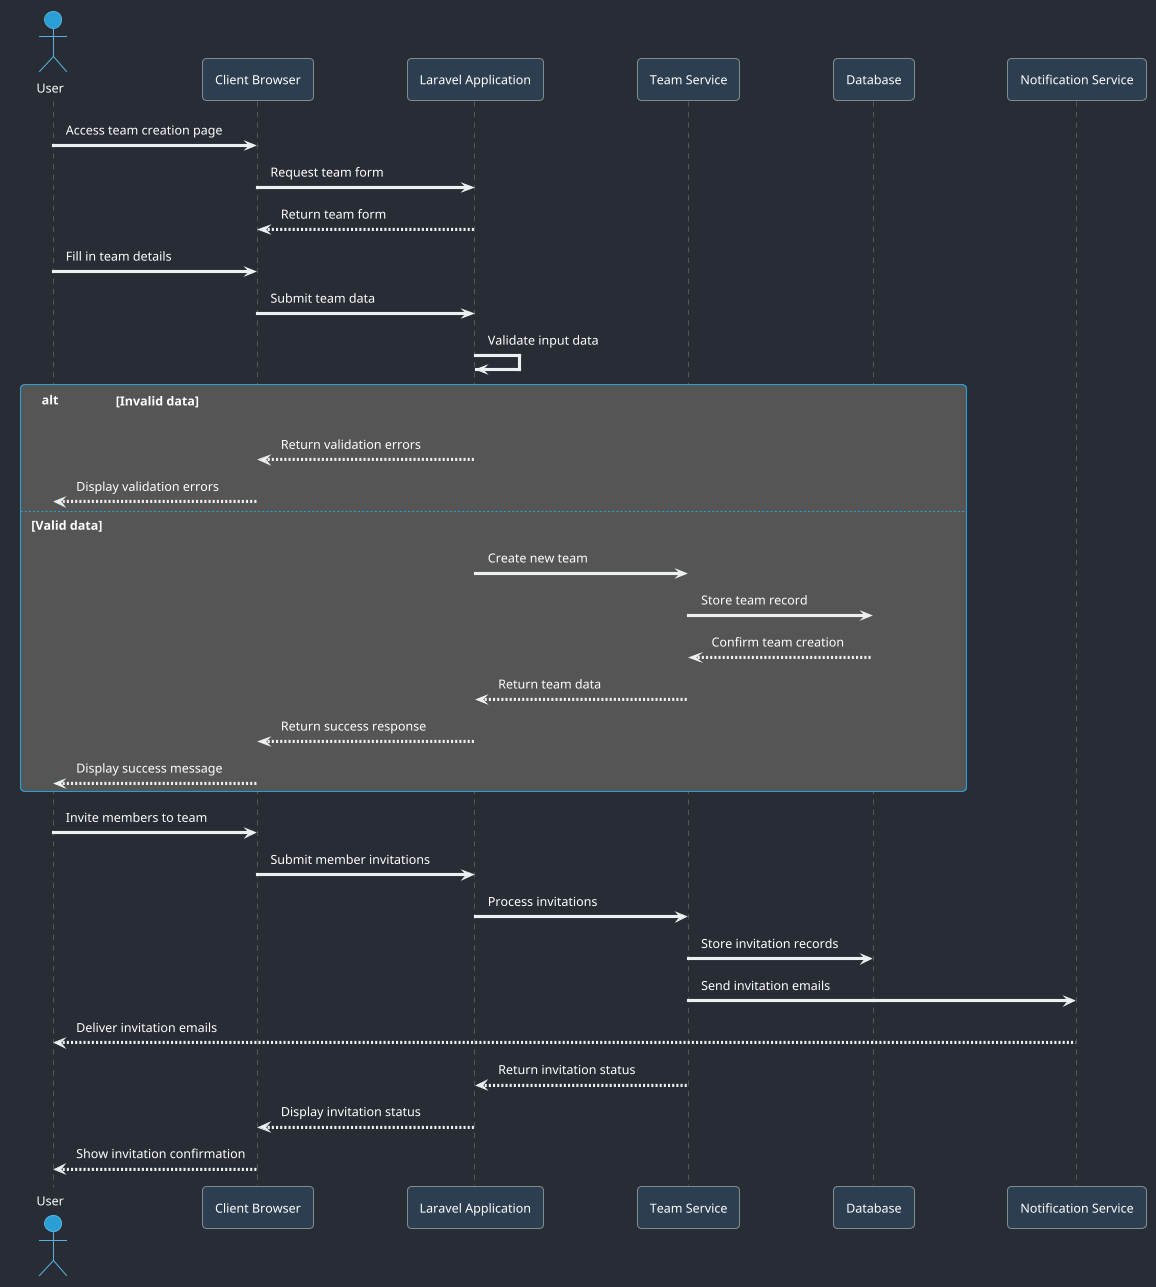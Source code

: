 @startuml Team Creation and Management (Dark Mode)

' Dark mode theme
!theme cyborg
skinparam backgroundColor #282c34
skinparam ArrowColor #ecf0f1
skinparam shadowing false
skinparam DefaultFontColor #FFFFFF

' Define styles
skinparam participant {
    BackgroundColor #2c3e50
    BorderColor #7f8c8d
    FontColor #FFFFFF
}

' Participants
actor User
participant Client as "Client Browser"
participant App as "Laravel Application"
participant TeamService as "Team Service"
participant DB as "Database"
participant Notification as "Notification Service"

' Sequence
User -> Client: Access team creation page
Client -> App: Request team form
App --> Client: Return team form
User -> Client: Fill in team details
Client -> App: Submit team data
App -> App: Validate input data

alt Invalid data
    App --> Client: Return validation errors
    Client --> User: Display validation errors
else Valid data
    App -> TeamService: Create new team
    TeamService -> DB: Store team record
    DB --> TeamService: Confirm team creation
    TeamService --> App: Return team data
    App --> Client: Return success response
    Client --> User: Display success message
end

User -> Client: Invite members to team
Client -> App: Submit member invitations
App -> TeamService: Process invitations
TeamService -> DB: Store invitation records
TeamService -> Notification: Send invitation emails
Notification --> User: Deliver invitation emails
TeamService --> App: Return invitation status
App --> Client: Display invitation status
Client --> User: Show invitation confirmation

@enduml
